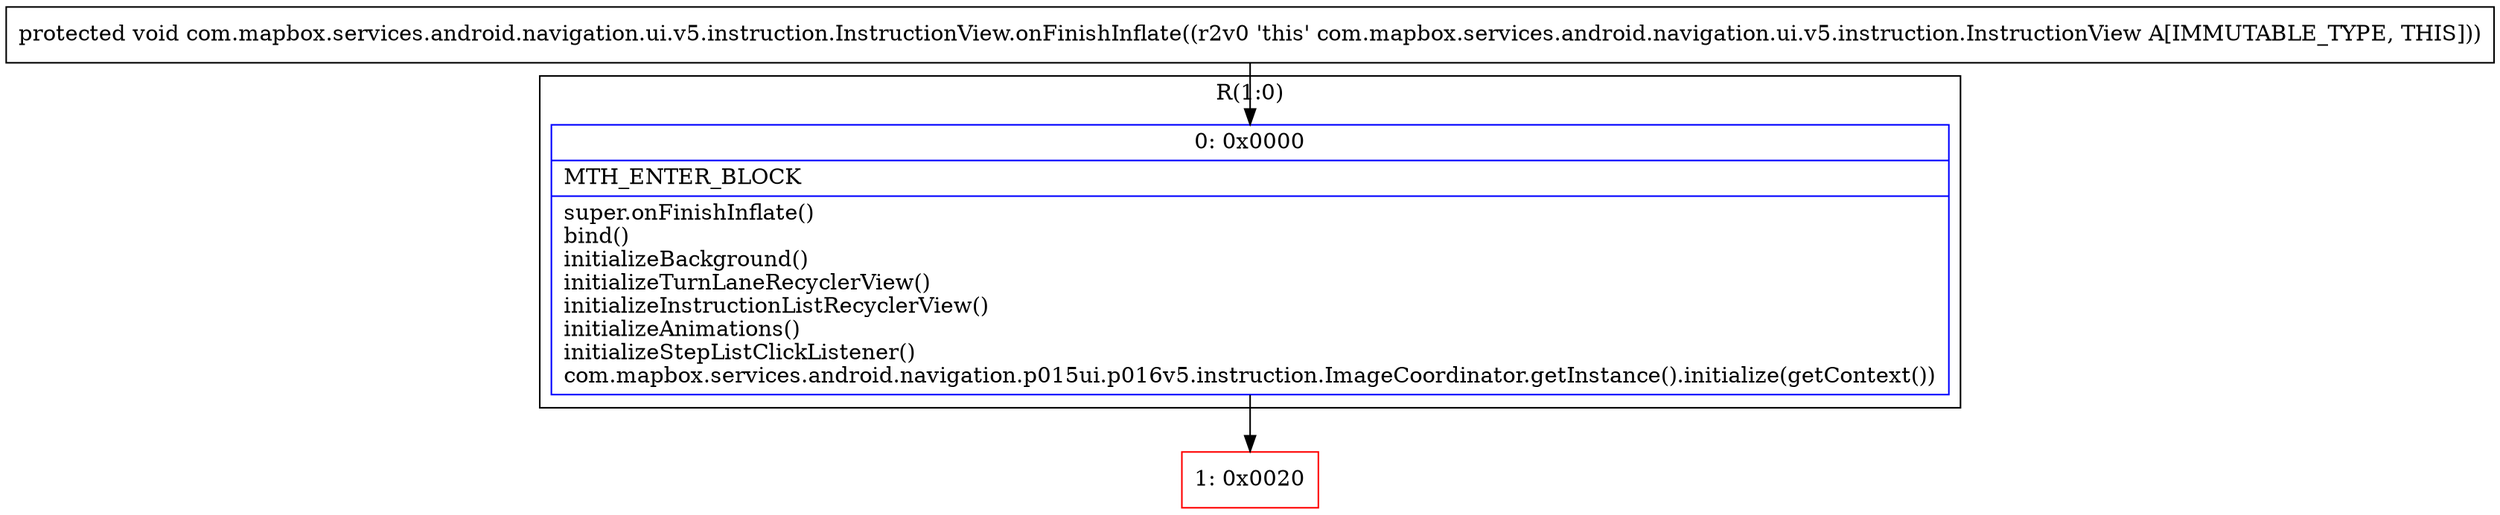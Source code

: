 digraph "CFG forcom.mapbox.services.android.navigation.ui.v5.instruction.InstructionView.onFinishInflate()V" {
subgraph cluster_Region_525992517 {
label = "R(1:0)";
node [shape=record,color=blue];
Node_0 [shape=record,label="{0\:\ 0x0000|MTH_ENTER_BLOCK\l|super.onFinishInflate()\lbind()\linitializeBackground()\linitializeTurnLaneRecyclerView()\linitializeInstructionListRecyclerView()\linitializeAnimations()\linitializeStepListClickListener()\lcom.mapbox.services.android.navigation.p015ui.p016v5.instruction.ImageCoordinator.getInstance().initialize(getContext())\l}"];
}
Node_1 [shape=record,color=red,label="{1\:\ 0x0020}"];
MethodNode[shape=record,label="{protected void com.mapbox.services.android.navigation.ui.v5.instruction.InstructionView.onFinishInflate((r2v0 'this' com.mapbox.services.android.navigation.ui.v5.instruction.InstructionView A[IMMUTABLE_TYPE, THIS])) }"];
MethodNode -> Node_0;
Node_0 -> Node_1;
}

